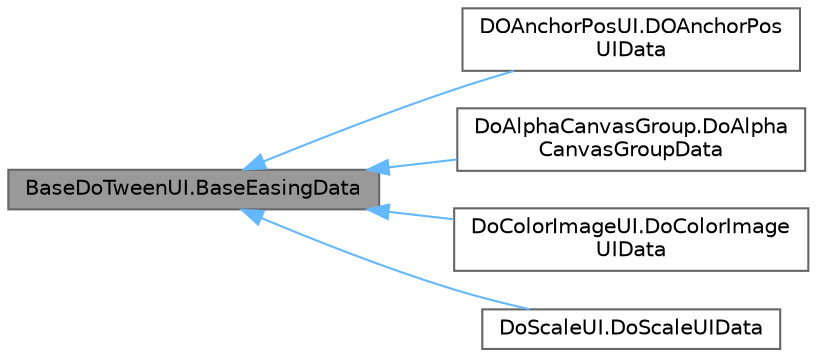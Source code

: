digraph "BaseDoTweenUI.BaseEasingData"
{
 // LATEX_PDF_SIZE
  bgcolor="transparent";
  edge [fontname=Helvetica,fontsize=10,labelfontname=Helvetica,labelfontsize=10];
  node [fontname=Helvetica,fontsize=10,shape=box,height=0.2,width=0.4];
  rankdir="LR";
  Node1 [id="Node000001",label="BaseDoTweenUI.BaseEasingData",height=0.2,width=0.4,color="gray40", fillcolor="grey60", style="filled", fontcolor="black",tooltip=" "];
  Node1 -> Node2 [id="edge1_Node000001_Node000002",dir="back",color="steelblue1",style="solid",tooltip=" "];
  Node2 [id="Node000002",label="DOAnchorPosUI.DOAnchorPos\lUIData",height=0.2,width=0.4,color="gray40", fillcolor="white", style="filled",URL="$class_d_o_anchor_pos_u_i_1_1_d_o_anchor_pos_u_i_data.html",tooltip=" "];
  Node1 -> Node3 [id="edge2_Node000001_Node000003",dir="back",color="steelblue1",style="solid",tooltip=" "];
  Node3 [id="Node000003",label="DoAlphaCanvasGroup.DoAlpha\lCanvasGroupData",height=0.2,width=0.4,color="gray40", fillcolor="white", style="filled",URL="$class_do_alpha_canvas_group_1_1_do_alpha_canvas_group_data.html",tooltip=" "];
  Node1 -> Node4 [id="edge3_Node000001_Node000004",dir="back",color="steelblue1",style="solid",tooltip=" "];
  Node4 [id="Node000004",label="DoColorImageUI.DoColorImage\lUIData",height=0.2,width=0.4,color="gray40", fillcolor="white", style="filled",URL="$class_do_color_image_u_i_1_1_do_color_image_u_i_data.html",tooltip=" "];
  Node1 -> Node5 [id="edge4_Node000001_Node000005",dir="back",color="steelblue1",style="solid",tooltip=" "];
  Node5 [id="Node000005",label="DoScaleUI.DoScaleUIData",height=0.2,width=0.4,color="gray40", fillcolor="white", style="filled",URL="$class_do_scale_u_i_1_1_do_scale_u_i_data.html",tooltip=" "];
}

